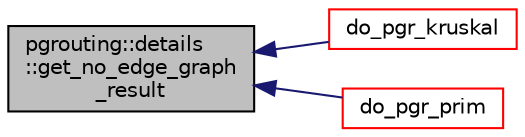 digraph "pgrouting::details::get_no_edge_graph_result"
{
  edge [fontname="Helvetica",fontsize="10",labelfontname="Helvetica",labelfontsize="10"];
  node [fontname="Helvetica",fontsize="10",shape=record];
  rankdir="LR";
  Node20 [label="pgrouting::details\l::get_no_edge_graph\l_result",height=0.2,width=0.4,color="black", fillcolor="grey75", style="filled", fontcolor="black"];
  Node20 -> Node21 [dir="back",color="midnightblue",fontsize="10",style="solid",fontname="Helvetica"];
  Node21 [label="do_pgr_kruskal",height=0.2,width=0.4,color="red", fillcolor="white", style="filled",URL="$kruskal__driver_8h.html#aee07f349a646c93efb63eb22f510c632"];
  Node20 -> Node24 [dir="back",color="midnightblue",fontsize="10",style="solid",fontname="Helvetica"];
  Node24 [label="do_pgr_prim",height=0.2,width=0.4,color="red", fillcolor="white", style="filled",URL="$prim__driver_8h.html#afe194ae196674430cbad700f04f260bd"];
}
